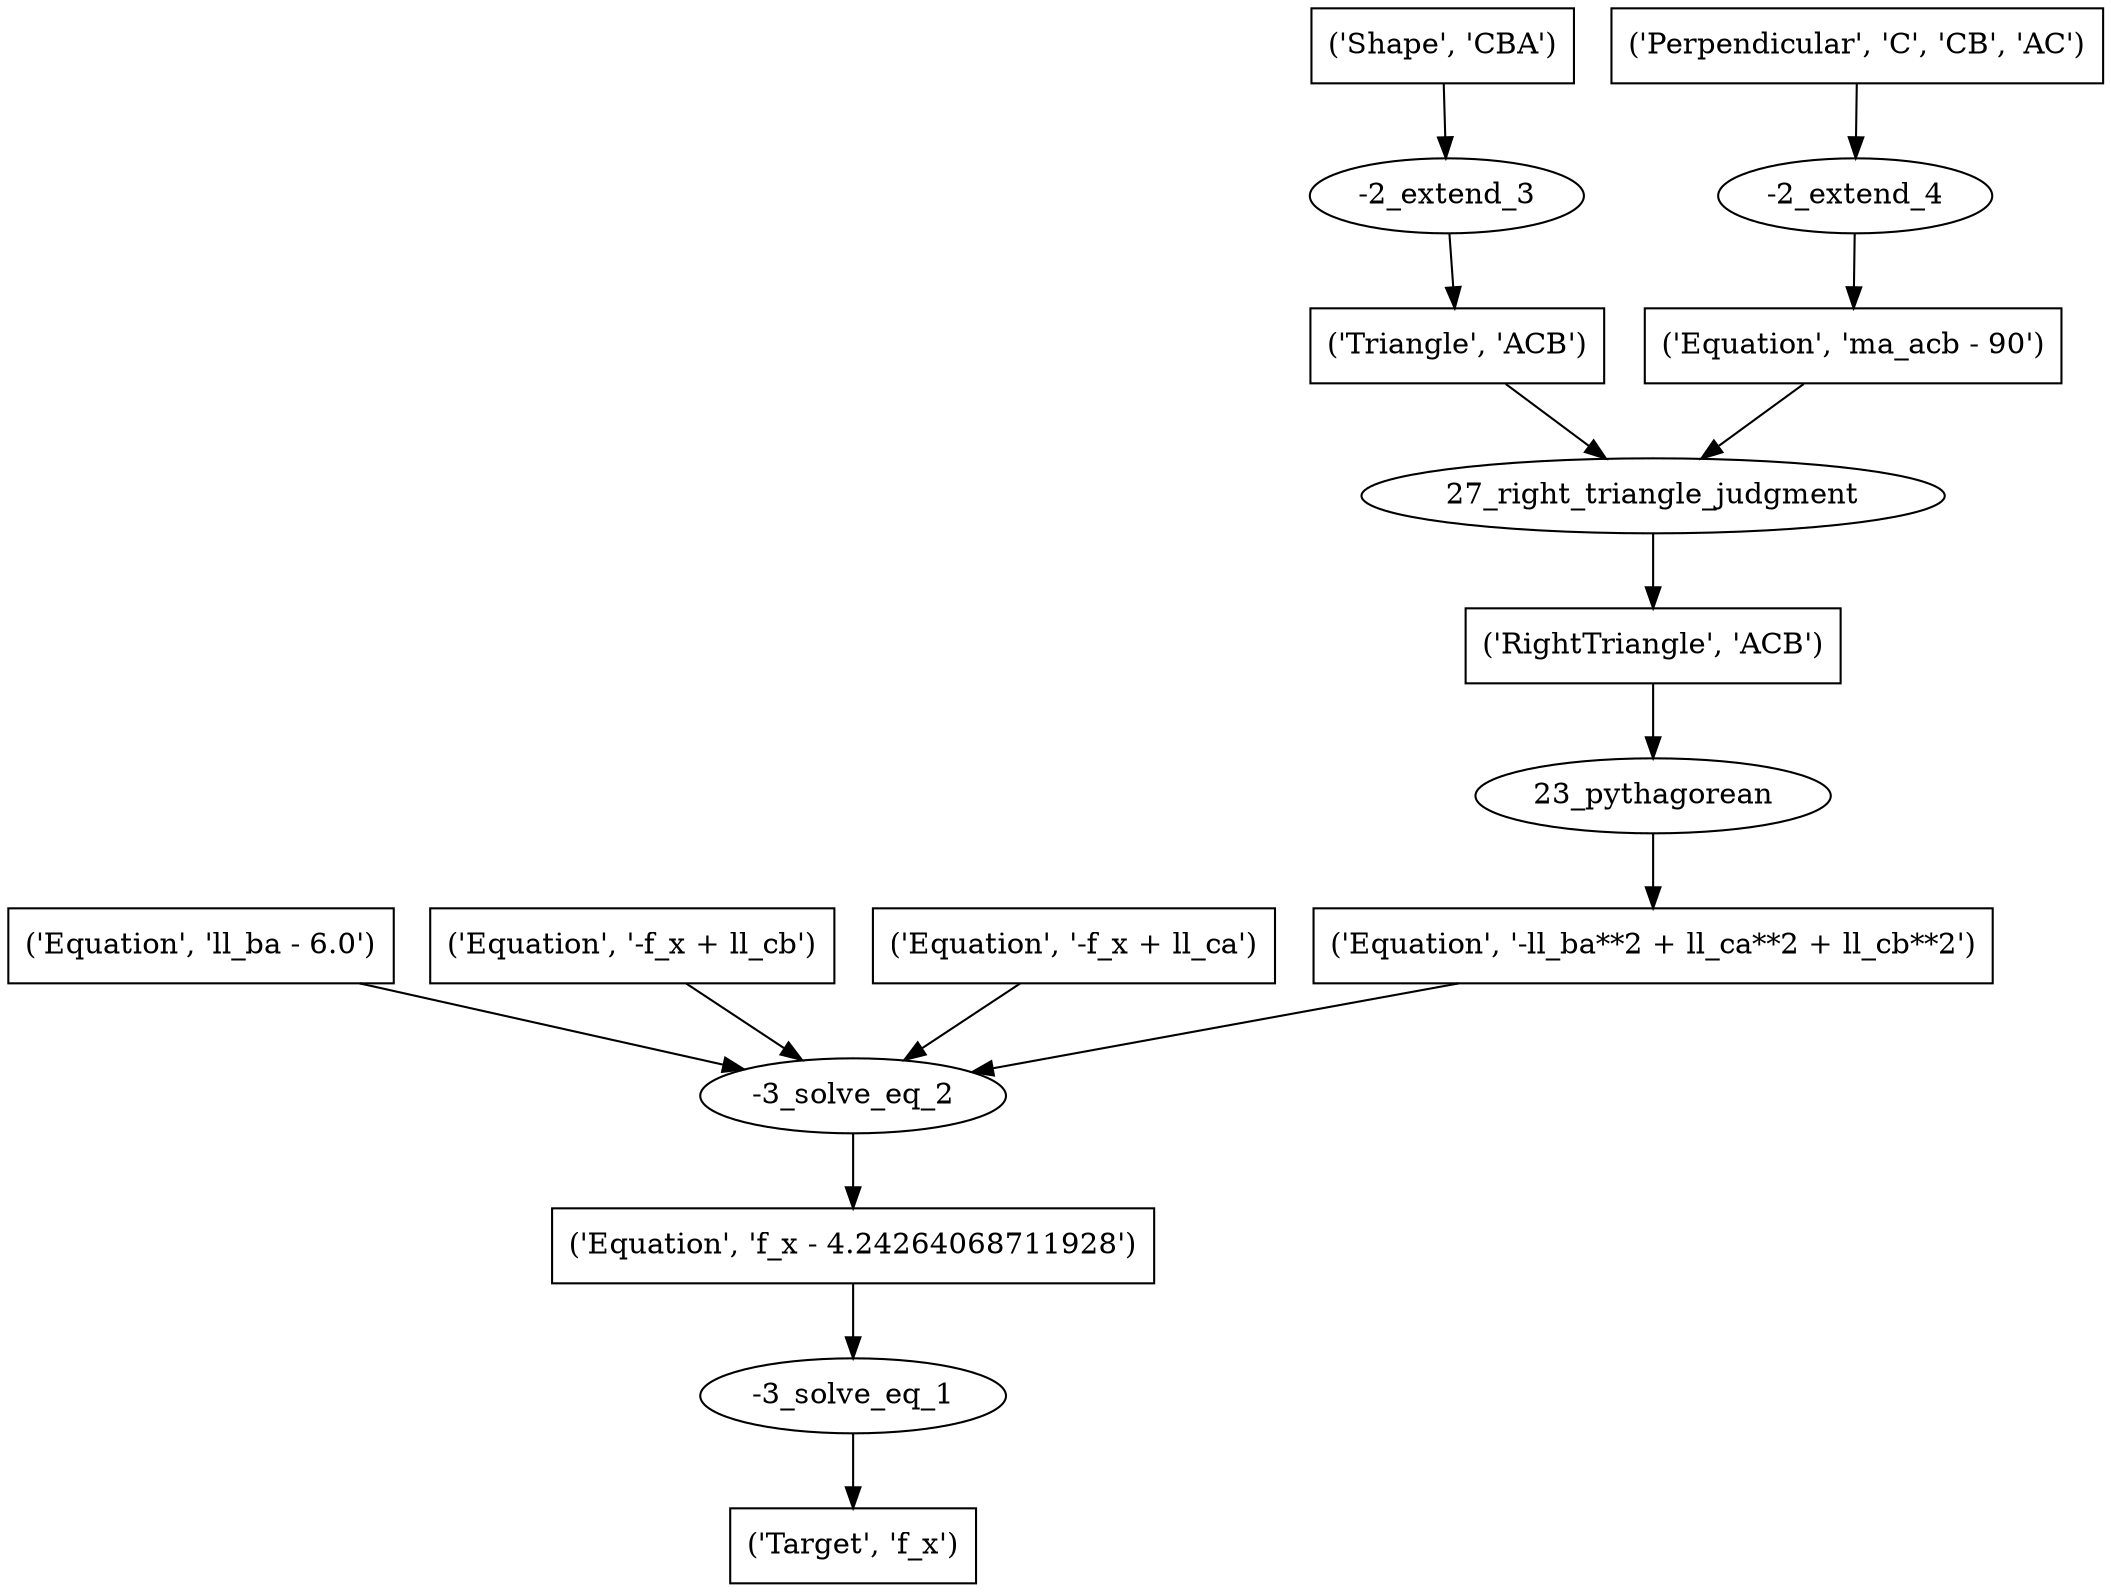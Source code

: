digraph 16 {
	0 [label="('Target', 'f_x')" shape=box]
	1 [label="-3_solve_eq_1"]
	1 -> 0
	2 [label="('Equation', 'f_x - 4.24264068711928')" shape=box]
	2 -> 1
	3 [label="-3_solve_eq_2"]
	3 -> 2
	4 [label="('Equation', 'll_ba - 6.0')" shape=box]
	4 -> 3
	5 [label="('Equation', '-f_x + ll_cb')" shape=box]
	5 -> 3
	6 [label="('Equation', '-f_x + ll_ca')" shape=box]
	6 -> 3
	7 [label="('Equation', '-ll_ba**2 + ll_ca**2 + ll_cb**2')" shape=box]
	7 -> 3
	8 [label="23_pythagorean"]
	8 -> 7
	9 [label="('RightTriangle', 'ACB')" shape=box]
	9 -> 8
	10 [label="27_right_triangle_judgment"]
	10 -> 9
	11 [label="('Triangle', 'ACB')" shape=box]
	11 -> 10
	12 [label="('Equation', 'ma_acb - 90')" shape=box]
	12 -> 10
	13 [label="-2_extend_3"]
	13 -> 11
	14 [label="('Shape', 'CBA')" shape=box]
	14 -> 13
	15 [label="-2_extend_4"]
	15 -> 12
	16 [label="('Perpendicular', 'C', 'CB', 'AC')" shape=box]
	16 -> 15
}
